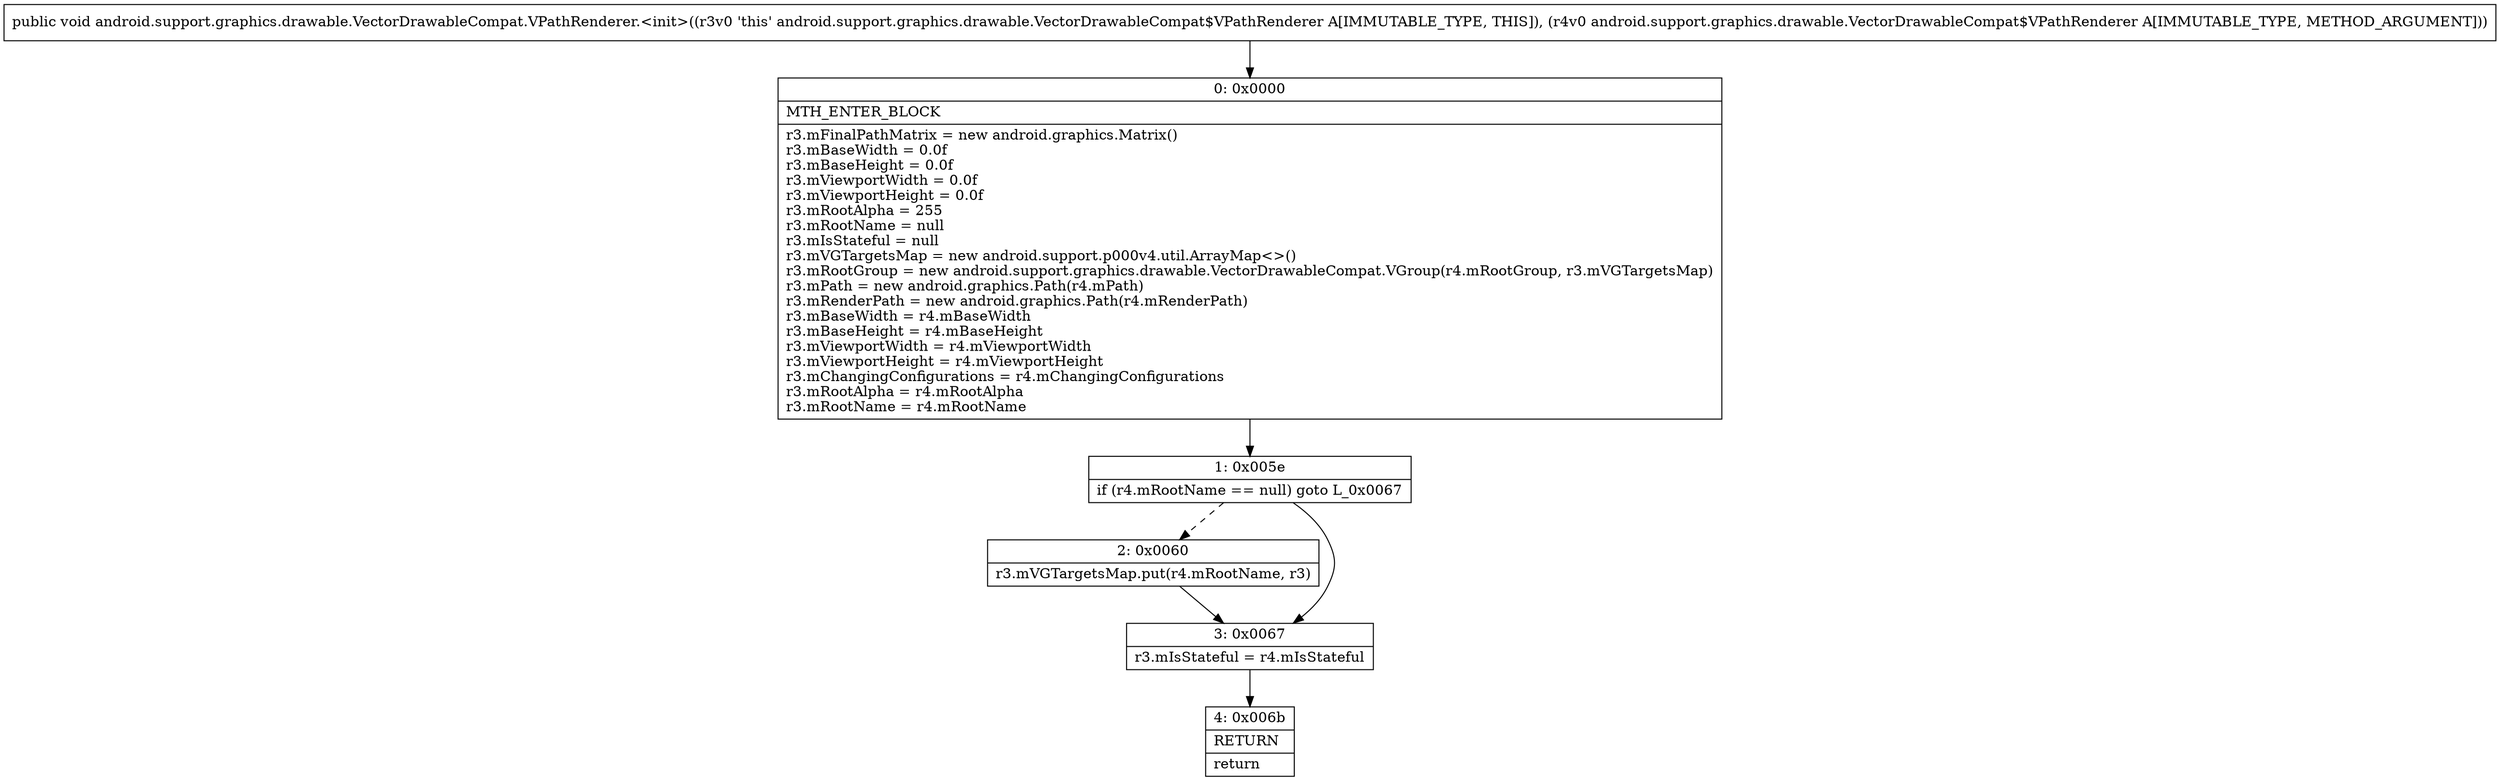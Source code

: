 digraph "CFG forandroid.support.graphics.drawable.VectorDrawableCompat.VPathRenderer.\<init\>(Landroid\/support\/graphics\/drawable\/VectorDrawableCompat$VPathRenderer;)V" {
Node_0 [shape=record,label="{0\:\ 0x0000|MTH_ENTER_BLOCK\l|r3.mFinalPathMatrix = new android.graphics.Matrix()\lr3.mBaseWidth = 0.0f\lr3.mBaseHeight = 0.0f\lr3.mViewportWidth = 0.0f\lr3.mViewportHeight = 0.0f\lr3.mRootAlpha = 255\lr3.mRootName = null\lr3.mIsStateful = null\lr3.mVGTargetsMap = new android.support.p000v4.util.ArrayMap\<\>()\lr3.mRootGroup = new android.support.graphics.drawable.VectorDrawableCompat.VGroup(r4.mRootGroup, r3.mVGTargetsMap)\lr3.mPath = new android.graphics.Path(r4.mPath)\lr3.mRenderPath = new android.graphics.Path(r4.mRenderPath)\lr3.mBaseWidth = r4.mBaseWidth\lr3.mBaseHeight = r4.mBaseHeight\lr3.mViewportWidth = r4.mViewportWidth\lr3.mViewportHeight = r4.mViewportHeight\lr3.mChangingConfigurations = r4.mChangingConfigurations\lr3.mRootAlpha = r4.mRootAlpha\lr3.mRootName = r4.mRootName\l}"];
Node_1 [shape=record,label="{1\:\ 0x005e|if (r4.mRootName == null) goto L_0x0067\l}"];
Node_2 [shape=record,label="{2\:\ 0x0060|r3.mVGTargetsMap.put(r4.mRootName, r3)\l}"];
Node_3 [shape=record,label="{3\:\ 0x0067|r3.mIsStateful = r4.mIsStateful\l}"];
Node_4 [shape=record,label="{4\:\ 0x006b|RETURN\l|return\l}"];
MethodNode[shape=record,label="{public void android.support.graphics.drawable.VectorDrawableCompat.VPathRenderer.\<init\>((r3v0 'this' android.support.graphics.drawable.VectorDrawableCompat$VPathRenderer A[IMMUTABLE_TYPE, THIS]), (r4v0 android.support.graphics.drawable.VectorDrawableCompat$VPathRenderer A[IMMUTABLE_TYPE, METHOD_ARGUMENT])) }"];
MethodNode -> Node_0;
Node_0 -> Node_1;
Node_1 -> Node_2[style=dashed];
Node_1 -> Node_3;
Node_2 -> Node_3;
Node_3 -> Node_4;
}

